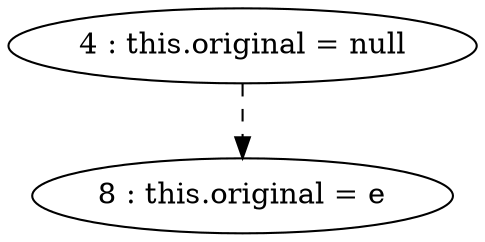 digraph G {
"4 : this.original = null"
"4 : this.original = null" -> "8 : this.original = e" [style=dashed]
"8 : this.original = e"
}